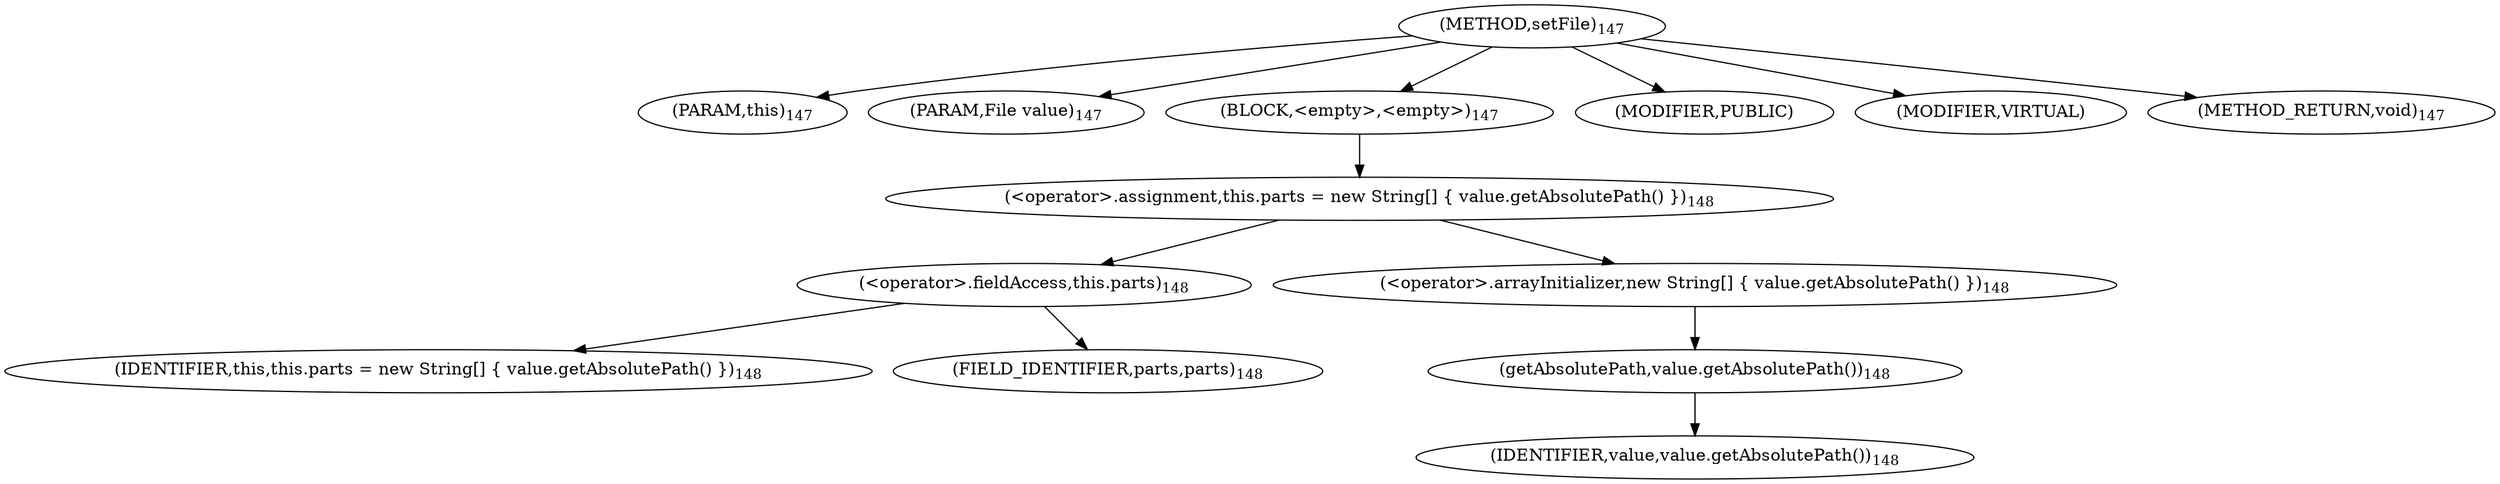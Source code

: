digraph "setFile" {  
"216" [label = <(METHOD,setFile)<SUB>147</SUB>> ]
"217" [label = <(PARAM,this)<SUB>147</SUB>> ]
"218" [label = <(PARAM,File value)<SUB>147</SUB>> ]
"219" [label = <(BLOCK,&lt;empty&gt;,&lt;empty&gt;)<SUB>147</SUB>> ]
"220" [label = <(&lt;operator&gt;.assignment,this.parts = new String[] { value.getAbsolutePath() })<SUB>148</SUB>> ]
"221" [label = <(&lt;operator&gt;.fieldAccess,this.parts)<SUB>148</SUB>> ]
"222" [label = <(IDENTIFIER,this,this.parts = new String[] { value.getAbsolutePath() })<SUB>148</SUB>> ]
"223" [label = <(FIELD_IDENTIFIER,parts,parts)<SUB>148</SUB>> ]
"224" [label = <(&lt;operator&gt;.arrayInitializer,new String[] { value.getAbsolutePath() })<SUB>148</SUB>> ]
"225" [label = <(getAbsolutePath,value.getAbsolutePath())<SUB>148</SUB>> ]
"226" [label = <(IDENTIFIER,value,value.getAbsolutePath())<SUB>148</SUB>> ]
"227" [label = <(MODIFIER,PUBLIC)> ]
"228" [label = <(MODIFIER,VIRTUAL)> ]
"229" [label = <(METHOD_RETURN,void)<SUB>147</SUB>> ]
  "216" -> "217" 
  "216" -> "218" 
  "216" -> "219" 
  "216" -> "227" 
  "216" -> "228" 
  "216" -> "229" 
  "219" -> "220" 
  "220" -> "221" 
  "220" -> "224" 
  "221" -> "222" 
  "221" -> "223" 
  "224" -> "225" 
  "225" -> "226" 
}
